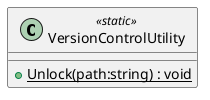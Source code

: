 @startuml
class VersionControlUtility <<static>> {
    + {static} Unlock(path:string) : void
}
@enduml

